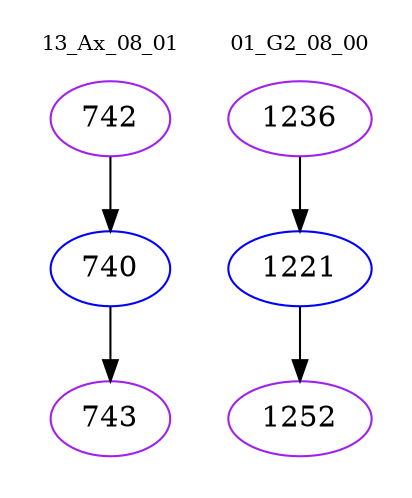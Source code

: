 digraph{
subgraph cluster_0 {
color = white
label = "13_Ax_08_01";
fontsize=10;
T0_742 [label="742", color="purple"]
T0_742 -> T0_740 [color="black"]
T0_740 [label="740", color="blue"]
T0_740 -> T0_743 [color="black"]
T0_743 [label="743", color="purple"]
}
subgraph cluster_1 {
color = white
label = "01_G2_08_00";
fontsize=10;
T1_1236 [label="1236", color="purple"]
T1_1236 -> T1_1221 [color="black"]
T1_1221 [label="1221", color="blue"]
T1_1221 -> T1_1252 [color="black"]
T1_1252 [label="1252", color="purple"]
}
}
